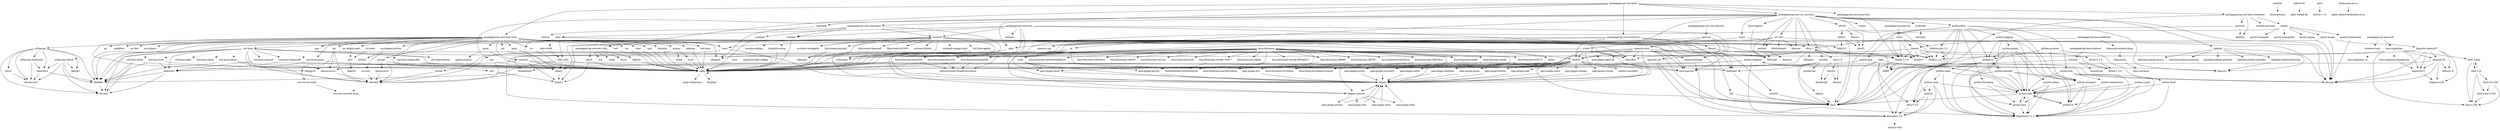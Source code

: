 digraph depends {
    node [shape=plaintext]
"acl" -> "libacl1";
"angstrom-feed-configs" -> "opkg" [style=dotted];
"at" -> "initscripts";
"at" -> "libpam";
"at" -> "libpam-runtime";
"at" -> "pam-plugin-env";
"at" -> "pam-plugin-limits";
"attr" -> "libattr1";
"bash" -> "libtinfo5";
"bash" -> "opkg";
"bc" -> "opkg";
"bluez4" -> "libdbus-1-3";
"bluez4" -> "libglib-2.0-0";
"bluez4" -> "libreadline6";
"bluez4" -> "libudev1";
"bluez4" -> "libusb-0.1-4";
"bluez4" -> "libusb-1.0-0";
"busybox" -> "busybox-syslog" [style=dotted];
"busybox" -> "busybox-udhcpc" [style=dotted];
"busybox" -> "opkg";
"busybox-syslog" -> "opkg";
"bzip2" -> "libbz2-0";
"bzip2" -> "opkg";
"canutils" -> "libsocketcan2";
"coreutils" -> "libattr1";
"coreutils" -> "libcap2";
"coreutils" -> "libgmp10";
"coreutils" -> "opkg";
"cpio" -> "opkg";
"cracklib" -> "libz1";
"cronie" -> "base-files";
"cronie" -> "base-passwd";
"cronie" -> "libpam";
"cronie" -> "libpam-runtime";
"cronie" -> "pam-plugin-access";
"cronie" -> "pam-plugin-loginuid";
"cronie" -> "shadow";
"dbus-1" -> "base-files";
"dbus-1" -> "base-passwd";
"dbus-1" -> "libdbus-1-3";
"dbus-1" -> "libexpat1";
"dbus-1" -> "libx11-6";
"dbus-1" -> "shadow";
"diffutils" -> "opkg";
"e2fsprogs" -> "e2fsprogs-badblocks";
"e2fsprogs" -> "libblkid1";
"e2fsprogs" -> "libcom-err2";
"e2fsprogs" -> "libe2p2";
"e2fsprogs" -> "libext2fs2";
"e2fsprogs" -> "libss2";
"e2fsprogs" -> "libuuid1";
"e2fsprogs-badblocks" -> "libcom-err2";
"e2fsprogs-badblocks" -> "libext2fs2";
"e2fsprogs-e2fsck" -> "libblkid1";
"e2fsprogs-e2fsck" -> "libcom-err2";
"e2fsprogs-e2fsck" -> "libe2p2";
"e2fsprogs-e2fsck" -> "libext2fs2";
"e2fsprogs-e2fsck" -> "libuuid1";
"elfutils" -> "libasm1";
"elfutils" -> "libdw1";
"elfutils" -> "libelf1";
"file" -> "libz1";
"findutils" -> "opkg";
"fuser" -> "opkg";
"gawk" -> "gawk-common";
"gawk" -> "opkg";
"gdbserver" -> "glibc-thread-db" [style=dotted];
"grep" -> "opkg";
"gzip" -> "opkg";
"i2c-tools" -> "perl";
"initscripts" -> "opkg";
"iperf" -> "libstdc++6";
"iproute2" -> "iptables";
"iproute2" -> "opkg";
"iputils" -> "iputils-arping";
"iputils" -> "iputils-ping";
"iputils" -> "iputils-ping6";
"iputils" -> "iputils-tracepath";
"iputils" -> "iputils-tracepath6";
"iputils" -> "iputils-traceroute6";
"iputils-arping" -> "libcap2";
"iputils-ping" -> "libcap2";
"iputils-ping" -> "opkg";
"iputils-ping6" -> "libcap2";
"iputils-ping6" -> "libgnutls-openssl27";
"iputils-ping6" -> "opkg";
"iputils-traceroute6" -> "libcap2";
"killall" -> "opkg";
"kmod" -> "libz1";
"kmod" -> "opkg";
"less" -> "libtinfo5";
"less" -> "opkg";
"libacl1" -> "libattr1";
"libasm1" -> "libelf1";
"libasound-module-bluez" -> "libasound2";
"libasound2" -> "alsa-conf-base";
"libblkid1" -> "libuuid1";
"libcrypto1.0.0" -> "openssl-conf" [style=dotted];
"libdbus-1-3" -> "dbus-1" [style=dotted];
"libdbus-glib-1-2" -> "libdbus-1-3";
"libdbus-glib-1-2" -> "libffi6";
"libdbus-glib-1-2" -> "libglib-2.0-0";
"libdbus-glib-1-2" -> "libz1";
"libdw1" -> "libbz2-0";
"libdw1" -> "libelf1";
"libdw1" -> "libz1";
"libext2fs2" -> "libblkid1";
"libext2fs2" -> "libcom-err2";
"libgcrypt11" -> "libcap2";
"libgcrypt11" -> "libgpg-error0";
"libglib-2.0-0" -> "libffi6";
"libglib-2.0-0" -> "libz1";
"libgnutls-openssl27" -> "libcap2";
"libgnutls-openssl27" -> "libgcrypt11";
"libgnutls-openssl27" -> "libgnutls26";
"libgnutls-openssl27" -> "libgpg-error0";
"libgnutls-openssl27" -> "libtasn1-6";
"libgnutls-openssl27" -> "libz1";
"libgnutls26" -> "libcap2";
"libgnutls26" -> "libgcrypt11";
"libgnutls26" -> "libgpg-error0";
"libgnutls26" -> "libtasn1-6";
"libgnutls26" -> "libz1";
"libkmod2" -> "libz1";
"libmount1" -> "libblkid1";
"libmount1" -> "libuuid1";
"libncurses5" -> "libtinfo5";
"libncursesw5" -> "libtinfo5";
"libnl-3-cli" -> "libnl-3-200";
"libnl-3-cli" -> "libnl-3-genl";
"libnl-3-cli" -> "libnl-nf-3-200";
"libnl-3-cli" -> "libnl-route-3-200";
"libnl-3-genl" -> "libnl-3-200";
"libnl-3-genl" -> "libnl-3-cli";
"libnl-nf-3-200" -> "libnl-3-200";
"libnl-nf-3-200" -> "libnl-route-3-200";
"libnl-route-3-200" -> "libnl-3-200";
"libpam" -> "libpam-runtime" [style=dotted];
"libpam-runtime" -> "libpam";
"libpam-runtime" -> "pam-plugin-deny";
"libpam-runtime" -> "pam-plugin-permit";
"libpam-runtime" -> "pam-plugin-unix";
"libpam-runtime" -> "pam-plugin-warn";
"libpci3" -> "libz1";
"libreadline6" -> "libtinfo5";
"libss2" -> "libcom-err2";
"libssl1.0.0" -> "libcrypto1.0.0";
"libsystemd-journal0" -> "liblzma5";
"libtinfo5" -> "ncurses-terminfo-base" [style=dotted];
"libusb-0.1-4" -> "libusb-1.0-0";
"libuser" -> "libffi6";
"libuser" -> "libglib-2.0-0";
"libuser" -> "libpam";
"libuser" -> "libpopt0";
"libx11-6" -> "libxau6";
"libx11-6" -> "libxcb1";
"libx11-6" -> "libxdmcp6";
"libxcb1" -> "libxau6";
"libxcb1" -> "libxdmcp6";
"lighttpd" -> "libpcre1";
"lighttpd" -> "lighttpd-module-access";
"lighttpd" -> "lighttpd-module-accesslog";
"lighttpd" -> "lighttpd-module-dirlisting";
"lighttpd" -> "lighttpd-module-indexfile";
"lighttpd" -> "lighttpd-module-staticfile";
"lighttpd-module-dirlisting" -> "libpcre1";
"linux-firmware" -> "linux-firmware-ar3k";
"linux-firmware" -> "linux-firmware-ar9170";
"linux-firmware" -> "linux-firmware-ath6k";
"linux-firmware" -> "linux-firmware-ath9k";
"linux-firmware" -> "linux-firmware-atheros-license";
"linux-firmware" -> "linux-firmware-bcm4329";
"linux-firmware" -> "linux-firmware-bcm4330";
"linux-firmware" -> "linux-firmware-bcm4334";
"linux-firmware" -> "linux-firmware-broadcom-license";
"linux-firmware" -> "linux-firmware-iwlwifi-6000g2a-5";
"linux-firmware" -> "linux-firmware-iwlwifi-6000g2b-6";
"linux-firmware" -> "linux-firmware-iwlwifi-7260-7";
"linux-firmware" -> "linux-firmware-iwlwifi-license";
"linux-firmware" -> "linux-firmware-marvell-license";
"linux-firmware" -> "linux-firmware-ralink";
"linux-firmware" -> "linux-firmware-rtl-license";
"linux-firmware" -> "linux-firmware-rtl8192ce";
"linux-firmware" -> "linux-firmware-rtl8192cu";
"linux-firmware" -> "linux-firmware-rtl8192su";
"linux-firmware" -> "linux-firmware-sd8686";
"linux-firmware" -> "linux-firmware-sd8787";
"linux-firmware" -> "linux-firmware-vt6656";
"linux-firmware" -> "linux-firmware-wl12xx";
"linux-firmware-ar9170" -> "linux-firmware-atheros-license";
"linux-firmware-ath6k" -> "linux-firmware-atheros-license";
"linux-firmware-ath9k" -> "linux-firmware-atheros-license";
"linux-firmware-bcm4329" -> "linux-firmware-broadcom-license";
"linux-firmware-bcm4329" -> "opkg";
"linux-firmware-bcm4330" -> "linux-firmware-broadcom-license";
"linux-firmware-bcm4330" -> "opkg";
"linux-firmware-bcm4334" -> "linux-firmware-broadcom-license";
"linux-firmware-bcm4334" -> "opkg";
"linux-firmware-iwlwifi-6000g2a-5" -> "linux-firmware-iwlwifi-license";
"linux-firmware-iwlwifi-6000g2b-6" -> "linux-firmware-iwlwifi-license";
"linux-firmware-iwlwifi-7260-7" -> "linux-firmware-iwlwifi-license";
"linux-firmware-rtl8192ce" -> "linux-firmware-rtl-license";
"linux-firmware-rtl8192cu" -> "linux-firmware-rtl-license";
"linux-firmware-sd8686" -> "linux-firmware-marvell-license";
"linux-firmware-sd8787" -> "linux-firmware-marvell-license";
"locale-base-en-us" -> "eglibc-binary-localedata-en-us";
"logrotate" -> "libpopt0";
"lrzsz" -> "opkg";
"mc" -> "libglib-2.0-0";
"mc" -> "libncursesw5";
"mc" -> "libtinfo5";
"mc" -> "ncurses-terminfo";
"mc-helpers-perl" -> "perl";
"mc-helpers-python" -> "python";
"mktemp" -> "opkg";
"ncurses" -> "libtinfo5";
"ncurses-terminfo" -> "ncurses-terminfo-base";
"net-tools" -> "opkg";
"nfs-utils" -> "bash";
"nfs-utils" -> "libblkid1";
"nfs-utils" -> "libcap2";
"nfs-utils" -> "libevent";
"nfs-utils" -> "libnfsidmap0";
"nfs-utils" -> "libwrap0";
"nfs-utils" -> "rpcbind";
"ofono" -> "bluez4";
"ofono" -> "dbus-1";
"ofono" -> "libdbus-1-3";
"ofono" -> "libglib-2.0-0";
"ofono" -> "libudev1";
"openssh" -> "openssh-keygen";
"openssh" -> "openssh-scp";
"openssh" -> "openssh-ssh";
"openssh" -> "openssh-sshd";
"openssh-keygen" -> "libcrypto1.0.0";
"openssh-scp" -> "opkg";
"openssh-ssh" -> "libcrypto1.0.0";
"openssh-ssh" -> "libz1";
"openssh-ssh" -> "opkg";
"openssh-sshd" -> "base-files";
"openssh-sshd" -> "base-passwd";
"openssh-sshd" -> "libcrypto1.0.0";
"openssh-sshd" -> "libpam";
"openssh-sshd" -> "libwrap0";
"openssh-sshd" -> "libz1";
"openssh-sshd" -> "openssh-keygen";
"openssh-sshd" -> "pam-plugin-keyinit";
"openssh-sshd" -> "pam-plugin-loginuid";
"openssh-sshd" -> "shadow";
"openssl" -> "libcrypto1.0.0";
"openssl" -> "libssl1.0.0";
"opkg" -> "libopkg1";
"opkg" -> "opkg";
"opkg" -> "opkg-config-base";
"packagegroup-base-3g" -> "ofono";
"packagegroup-base-bluetooth" -> "bluez4";
"packagegroup-base-bluetooth" -> "libasound-module-bluez";
"packagegroup-base-usbhost" -> "usbutils";
"packagegroup-base-wifi" -> "wireless-tools";
"packagegroup-base-wifi" -> "wpa-supplicant";
"packagegroup-core-basic" -> "packagegroup-core-basic-extended";
"packagegroup-core-basic" -> "packagegroup-core-basic-libs";
"packagegroup-core-basic" -> "packagegroup-core-basic-utils";
"packagegroup-core-basic" -> "packagegroup-core-dev-utils";
"packagegroup-core-basic" -> "packagegroup-core-initscripts";
"packagegroup-core-basic" -> "packagegroup-core-multiuser";
"packagegroup-core-basic" -> "packagegroup-core-sys-services";
"packagegroup-core-basic-extended" -> "iproute2";
"packagegroup-core-basic-extended" -> "iptables";
"packagegroup-core-basic-extended" -> "iputils";
"packagegroup-core-basic-extended" -> "module-init-tools";
"packagegroup-core-basic-extended" -> "openssl";
"packagegroup-core-basic-libs" -> "libglib-2.0-0";
"packagegroup-core-basic-utils" -> "acl";
"packagegroup-core-basic-utils" -> "attr";
"packagegroup-core-basic-utils" -> "bash";
"packagegroup-core-basic-utils" -> "bc";
"packagegroup-core-basic-utils" -> "coreutils";
"packagegroup-core-basic-utils" -> "cpio";
"packagegroup-core-basic-utils" -> "e2fsprogs";
"packagegroup-core-basic-utils" -> "ed";
"packagegroup-core-basic-utils" -> "file";
"packagegroup-core-basic-utils" -> "findutils";
"packagegroup-core-basic-utils" -> "gawk";
"packagegroup-core-basic-utils" -> "grep";
"packagegroup-core-basic-utils" -> "libgmp10";
"packagegroup-core-basic-utils" -> "libpopt0";
"packagegroup-core-basic-utils" -> "libz1";
"packagegroup-core-basic-utils" -> "makedevs";
"packagegroup-core-basic-utils" -> "mc";
"packagegroup-core-basic-utils" -> "mc-fish";
"packagegroup-core-basic-utils" -> "mc-helpers";
"packagegroup-core-basic-utils" -> "mc-helpers-perl";
"packagegroup-core-basic-utils" -> "mc-helpers-python";
"packagegroup-core-basic-utils" -> "mktemp";
"packagegroup-core-basic-utils" -> "ncurses";
"packagegroup-core-basic-utils" -> "net-tools";
"packagegroup-core-basic-utils" -> "pax";
"packagegroup-core-basic-utils" -> "procps";
"packagegroup-core-basic-utils" -> "psmisc";
"packagegroup-core-basic-utils" -> "sed";
"packagegroup-core-basic-utils" -> "tar";
"packagegroup-core-basic-utils" -> "time";
"packagegroup-core-basic-utils" -> "util-linux";
"packagegroup-core-boot" -> "base-files";
"packagegroup-core-boot" -> "base-passwd";
"packagegroup-core-boot" -> "busybox";
"packagegroup-core-boot" -> "initscripts";
"packagegroup-core-boot" -> "netbase";
"packagegroup-core-boot" -> "opkg";
"packagegroup-core-boot" -> "systemd";
"packagegroup-core-boot" -> "udev";
"packagegroup-core-dev-utils" -> "byacc";
"packagegroup-core-dev-utils" -> "diffutils";
"packagegroup-core-dev-utils" -> "m4";
"packagegroup-core-dev-utils" -> "make";
"packagegroup-core-dev-utils" -> "patch";
"packagegroup-core-initscripts" -> "busybox";
"packagegroup-core-initscripts" -> "ethtool";
"packagegroup-core-initscripts" -> "initscripts";
"packagegroup-core-initscripts" -> "sysklogd";
"packagegroup-core-initscripts" -> "systemd";
"packagegroup-core-multiuser" -> "cracklib";
"packagegroup-core-multiuser" -> "gzip";
"packagegroup-core-multiuser" -> "libuser";
"packagegroup-core-multiuser" -> "shadow";
"packagegroup-core-multiuser" -> "sudo";
"packagegroup-core-ssh-openssh" -> "openssh";
"packagegroup-core-sys-services" -> "at";
"packagegroup-core-sys-services" -> "bzip2";
"packagegroup-core-sys-services" -> "cronie";
"packagegroup-core-sys-services" -> "dbus-1";
"packagegroup-core-sys-services" -> "elfutils";
"packagegroup-core-sys-services" -> "gzip";
"packagegroup-core-sys-services" -> "less";
"packagegroup-core-sys-services" -> "libcap2";
"packagegroup-core-sys-services" -> "libdbus-glib-1-2";
"packagegroup-core-sys-services" -> "libevent";
"packagegroup-core-sys-services" -> "libpcre1";
"packagegroup-core-sys-services" -> "lighttpd";
"packagegroup-core-sys-services" -> "logrotate";
"packagegroup-core-sys-services" -> "nfs-utils";
"packagegroup-core-sys-services" -> "pciutils";
"packagegroup-core-sys-services" -> "python-dbus";
"packagegroup-core-sys-services" -> "rpcbind";
"packagegroup-core-sys-services" -> "sysfsutils";
"packagegroup-core-sys-services" -> "tcp-wrappers";
"packagegroup-core-sys-services" -> "tzdata";
"pam-plugin-access" -> "libpam";
"pam-plugin-deny" -> "libpam";
"pam-plugin-env" -> "libpam";
"pam-plugin-faildelay" -> "libpam";
"pam-plugin-group" -> "libpam";
"pam-plugin-keyinit" -> "libpam";
"pam-plugin-lastlog" -> "libpam";
"pam-plugin-limits" -> "libpam";
"pam-plugin-loginuid" -> "libpam";
"pam-plugin-mail" -> "libpam";
"pam-plugin-motd" -> "libpam";
"pam-plugin-nologin" -> "libpam";
"pam-plugin-permit" -> "libpam";
"pam-plugin-rootok" -> "libpam";
"pam-plugin-securetty" -> "libpam";
"pam-plugin-shells" -> "libpam";
"pam-plugin-unix" -> "libpam";
"pam-plugin-warn" -> "libpam";
"patch" -> "libattr1";
"patch" -> "opkg";
"pciutils" -> "libkmod2";
"pciutils" -> "libpci3";
"pciutils" -> "libz1";
"pciutils" -> "pciutils-ids";
"perl" -> "libperl5";
"procps" -> "libncurses5";
"procps" -> "libtinfo5";
"procps" -> "opkg";
"psmisc" -> "fuser";
"psmisc" -> "killall";
"psmisc" -> "pstree";
"pstree" -> "libtinfo5";
"python-codecs" -> "libpython2.7-1.0";
"python-codecs" -> "python-core";
"python-codecs" -> "python-lang";
"python-core" -> "libpython2.7-1.0";
"python-core" -> "libz1";
"python-core" -> "python-lang";
"python-core" -> "python-re";
"python-core" -> "python-readline" [style=dotted];
"python-crypt" -> "libcrypto1.0.0";
"python-crypt" -> "libpython2.7-1.0";
"python-crypt" -> "libssl1.0.0";
"python-crypt" -> "openssl" [style=dotted];
"python-crypt" -> "python-core";
"python-ctypes" -> "libpython2.7-1.0";
"python-ctypes" -> "python-core";
"python-dbus" -> "libdbus-1-3";
"python-dbus" -> "libdbus-glib-1-2";
"python-dbus" -> "libffi6";
"python-dbus" -> "libglib-2.0-0";
"python-dbus" -> "libz1";
"python-dbus" -> "python-io";
"python-dbus" -> "python-logging";
"python-dbus" -> "python-stringold";
"python-dbus" -> "python-threading";
"python-dbus" -> "python-xml";
"python-elementtree" -> "libpython2.7-1.0";
"python-elementtree" -> "python-core";
"python-fcntl" -> "libpython2.7-1.0";
"python-fcntl" -> "python-core";
"python-io" -> "libcrypto1.0.0";
"python-io" -> "libpython2.7-1.0";
"python-io" -> "libssl1.0.0";
"python-io" -> "python-core";
"python-io" -> "python-math";
"python-io" -> "python-textutils";
"python-lang" -> "libpython2.7-1.0";
"python-lang" -> "python-core";
"python-logging" -> "python-core";
"python-logging" -> "python-io";
"python-logging" -> "python-lang";
"python-logging" -> "python-pickle";
"python-logging" -> "python-stringold";
"python-math" -> "libpython2.7-1.0";
"python-math" -> "python-core";
"python-math" -> "python-crypt";
"python-pickle" -> "libpython2.7-1.0";
"python-pickle" -> "python-codecs";
"python-pickle" -> "python-core";
"python-pickle" -> "python-io";
"python-pickle" -> "python-re";
"python-pyserial" -> "python-fcntl";
"python-pyserial" -> "python-io";
"python-pyserial" -> "python-stringold";
"python-re" -> "python-core";
"python-readline" -> "libncursesw5";
"python-readline" -> "libpython2.7-1.0";
"python-readline" -> "libreadline6";
"python-readline" -> "python-core";
"python-stringold" -> "libpython2.7-1.0";
"python-stringold" -> "python-core";
"python-stringold" -> "python-re";
"python-textutils" -> "libpython2.7-1.0";
"python-textutils" -> "python-core";
"python-textutils" -> "python-io";
"python-textutils" -> "python-re";
"python-textutils" -> "python-stringold";
"python-threading" -> "python-core";
"python-threading" -> "python-lang";
"python-xml" -> "libpython2.7-1.0";
"python-xml" -> "python-core";
"python-xml" -> "python-elementtree";
"python-xml" -> "python-re";
"rpcbind" -> "libtirpc1";
"rpcbind" -> "libwrap0";
"sed" -> "opkg";
"shadow" -> "base-passwd";
"shadow" -> "libpam";
"shadow" -> "libpam-runtime";
"shadow" -> "opkg";
"shadow" -> "pam-plugin-env";
"shadow" -> "pam-plugin-faildelay";
"shadow" -> "pam-plugin-group";
"shadow" -> "pam-plugin-lastlog";
"shadow" -> "pam-plugin-limits";
"shadow" -> "pam-plugin-mail";
"shadow" -> "pam-plugin-motd";
"shadow" -> "pam-plugin-nologin";
"shadow" -> "pam-plugin-rootok";
"shadow" -> "pam-plugin-securetty";
"shadow" -> "pam-plugin-shells";
"shadow" -> "shadow-securetty";
"sudo" -> "libpam";
"sudo" -> "pam-plugin-keyinit";
"sudo" -> "pam-plugin-limits";
"sysfsutils" -> "libsysfs2";
"sysklogd" -> "opkg";
"systemd" -> "base-files";
"systemd" -> "base-passwd";
"systemd" -> "dbus-1";
"systemd" -> "e2fsprogs-e2fsck" [style=dotted];
"systemd" -> "kmod";
"systemd" -> "libacl1";
"systemd" -> "libattr1";
"systemd" -> "libblkid1";
"systemd" -> "libcap2";
"systemd" -> "libdbus-1-3";
"systemd" -> "libkmod2";
"systemd" -> "liblzma5";
"systemd" -> "libpam";
"systemd" -> "libsystemd-daemon0";
"systemd" -> "libsystemd-id128-0";
"systemd" -> "libsystemd-journal0";
"systemd" -> "libudev1";
"systemd" -> "libwrap0";
"systemd" -> "opkg";
"systemd" -> "shadow";
"systemd" -> "systemd-binfmt";
"systemd" -> "systemd-compat-units" [style=dotted];
"systemd" -> "systemd-serialgetty" [style=dotted];
"systemd" -> "util-linux-agetty" [style=dotted];
"systemd" -> "util-linux-fsck" [style=dotted];
"systemd" -> "util-linux-mount";
"systemd-serialgetty" -> "systemd";
"tar" -> "opkg";
"tcp-wrappers" -> "libwrap0";
"time" -> "opkg";
"udev" -> "libacl1";
"udev" -> "libblkid1";
"udev" -> "libkmod2";
"udev" -> "libudev1";
"udev" -> "udev-hwdb" [style=dotted];
"udev" -> "udev-utils";
"udev-hwdb" -> "udev-utils";
"udev-utils" -> "libacl1";
"udev-utils" -> "libblkid1";
"udev-utils" -> "libkmod2";
"usbutils" -> "libusb-1.0-0";
"usbutils" -> "libz1";
"usbutils" -> "usbutils-ids";
"util-linux" -> "libblkid1";
"util-linux" -> "libmount1";
"util-linux" -> "libncursesw5";
"util-linux" -> "libpam";
"util-linux" -> "libtinfo5";
"util-linux" -> "libuuid1";
"util-linux" -> "opkg";
"util-linux" -> "util-linux-cfdisk" [style=dotted];
"util-linux" -> "util-linux-fdisk" [style=dotted];
"util-linux" -> "util-linux-losetup";
"util-linux" -> "util-linux-mkfs" [style=dotted];
"util-linux" -> "util-linux-mount" [style=dotted];
"util-linux" -> "util-linux-readprofile" [style=dotted];
"util-linux" -> "util-linux-sfdisk" [style=dotted];
"util-linux" -> "util-linux-swaponoff";
"util-linux" -> "util-linux-umount";
"util-linux-agetty" -> "opkg";
"util-linux-cfdisk" -> "libblkid1";
"util-linux-cfdisk" -> "libncursesw5";
"util-linux-cfdisk" -> "libtinfo5";
"util-linux-fdisk" -> "libblkid1";
"util-linux-fdisk" -> "libuuid1";
"util-linux-fdisk" -> "opkg";
"util-linux-fsck" -> "libblkid1";
"util-linux-fsck" -> "libmount1";
"util-linux-fsck" -> "opkg";
"util-linux-losetup" -> "opkg";
"util-linux-mount" -> "libmount1";
"util-linux-mount" -> "opkg";
"util-linux-readprofile" -> "opkg";
"util-linux-swaponoff" -> "libmount1";
"util-linux-swaponoff" -> "opkg";
"util-linux-umount" -> "libmount1";
"util-linux-umount" -> "opkg";
"wget" -> "libcrypto1.0.0";
"wget" -> "libpcre1";
"wget" -> "libssl1.0.0";
"wget" -> "libz1";
"wget" -> "opkg";
"wpa-supplicant" -> "libdbus-1-3";
"wpa-supplicant" -> "libgcrypt11";
"wpa-supplicant" -> "libgnutls26";
"wpa-supplicant" -> "libnl-3-200";
"wpa-supplicant" -> "libnl-3-genl";
"wpa-supplicant" -> "wpa-supplicant-cli" [style=dotted];
"wpa-supplicant" -> "wpa-supplicant-passphrase" [style=dotted];
"wpa-supplicant-passphrase" -> "libgcrypt11";
}
